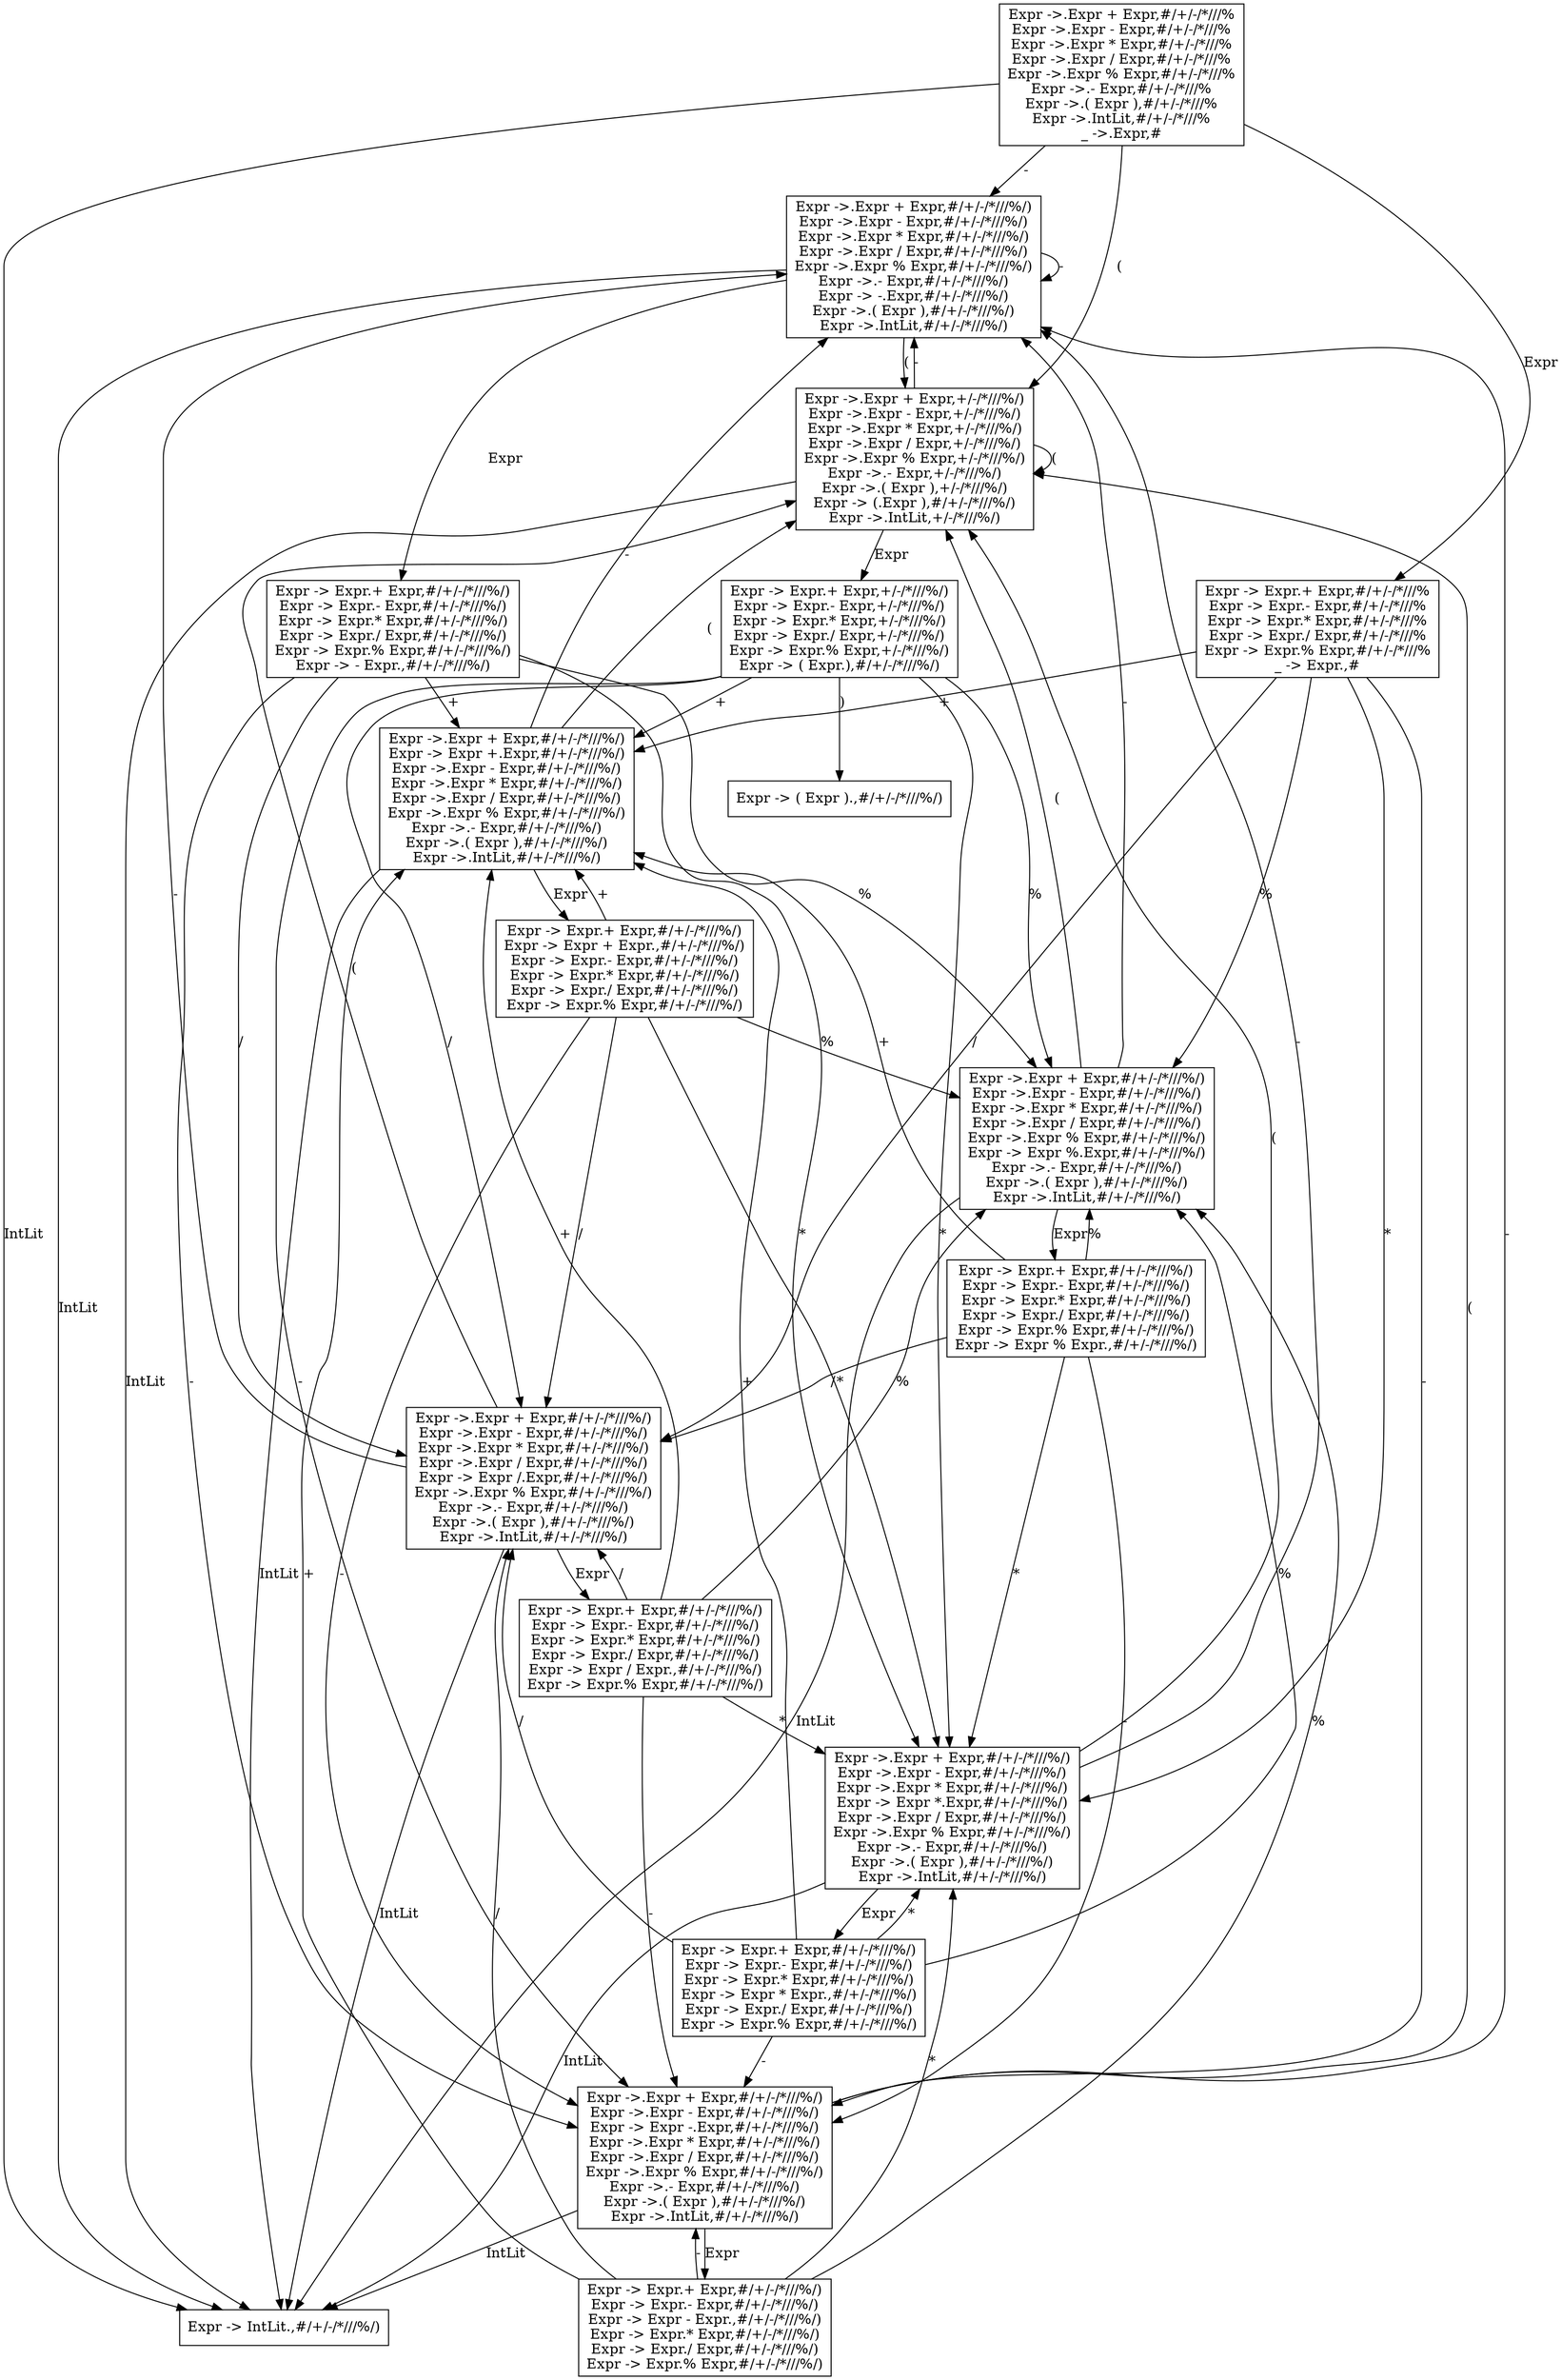 digraph {
0 -> 1 [label="-"];
0 -> 2 [label="("];
0 -> 3 [label="IntLit"];
0 -> 4 [label="Expr"];
0[shape=box, label="Expr ->.Expr + Expr,#/+/-/*///%\nExpr ->.Expr - Expr,#/+/-/*///%\nExpr ->.Expr * Expr,#/+/-/*///%\nExpr ->.Expr / Expr,#/+/-/*///%\nExpr ->.Expr % Expr,#/+/-/*///%\nExpr ->.- Expr,#/+/-/*///%\nExpr ->.( Expr ),#/+/-/*///%\nExpr ->.IntLit,#/+/-/*///%\n_ ->.Expr,#"]
1 -> 1 [label="-"];
1 -> 2 [label="("];
1 -> 3 [label="IntLit"];
1 -> 5 [label="Expr"];
1[shape=box, label="Expr ->.Expr + Expr,#/+/-/*///%/)\nExpr ->.Expr - Expr,#/+/-/*///%/)\nExpr ->.Expr * Expr,#/+/-/*///%/)\nExpr ->.Expr / Expr,#/+/-/*///%/)\nExpr ->.Expr % Expr,#/+/-/*///%/)\nExpr ->.- Expr,#/+/-/*///%/)\nExpr -> -.Expr,#/+/-/*///%/)\nExpr ->.( Expr ),#/+/-/*///%/)\nExpr ->.IntLit,#/+/-/*///%/)"]
2 -> 1 [label="-"];
2 -> 2 [label="("];
2 -> 3 [label="IntLit"];
2 -> 6 [label="Expr"];
2[shape=box, label="Expr ->.Expr + Expr,+/-/*///%/)\nExpr ->.Expr - Expr,+/-/*///%/)\nExpr ->.Expr * Expr,+/-/*///%/)\nExpr ->.Expr / Expr,+/-/*///%/)\nExpr ->.Expr % Expr,+/-/*///%/)\nExpr ->.- Expr,+/-/*///%/)\nExpr ->.( Expr ),+/-/*///%/)\nExpr -> (.Expr ),#/+/-/*///%/)\nExpr ->.IntLit,+/-/*///%/)"]
3[shape=box, label="Expr -> IntLit.,#/+/-/*///%/)"]
4 -> 7 [label="+"];
4 -> 8 [label="-"];
4 -> 9 [label="*"];
4 -> 10 [label="/"];
4 -> 11 [label="%"];
4[shape=box, label="Expr -> Expr.+ Expr,#/+/-/*///%\nExpr -> Expr.- Expr,#/+/-/*///%\nExpr -> Expr.* Expr,#/+/-/*///%\nExpr -> Expr./ Expr,#/+/-/*///%\nExpr -> Expr.% Expr,#/+/-/*///%\n_ -> Expr.,#"]
5 -> 7 [label="+"];
5 -> 8 [label="-"];
5 -> 9 [label="*"];
5 -> 10 [label="/"];
5 -> 11 [label="%"];
5[shape=box, label="Expr -> Expr.+ Expr,#/+/-/*///%/)\nExpr -> Expr.- Expr,#/+/-/*///%/)\nExpr -> Expr.* Expr,#/+/-/*///%/)\nExpr -> Expr./ Expr,#/+/-/*///%/)\nExpr -> Expr.% Expr,#/+/-/*///%/)\nExpr -> - Expr.,#/+/-/*///%/)"]
6 -> 7 [label="+"];
6 -> 8 [label="-"];
6 -> 9 [label="*"];
6 -> 10 [label="/"];
6 -> 11 [label="%"];
6 -> 12 [label=")"];
6[shape=box, label="Expr -> Expr.+ Expr,+/-/*///%/)\nExpr -> Expr.- Expr,+/-/*///%/)\nExpr -> Expr.* Expr,+/-/*///%/)\nExpr -> Expr./ Expr,+/-/*///%/)\nExpr -> Expr.% Expr,+/-/*///%/)\nExpr -> ( Expr.),#/+/-/*///%/)"]
7 -> 1 [label="-"];
7 -> 2 [label="("];
7 -> 3 [label="IntLit"];
7 -> 13 [label="Expr"];
7[shape=box, label="Expr ->.Expr + Expr,#/+/-/*///%/)\nExpr -> Expr +.Expr,#/+/-/*///%/)\nExpr ->.Expr - Expr,#/+/-/*///%/)\nExpr ->.Expr * Expr,#/+/-/*///%/)\nExpr ->.Expr / Expr,#/+/-/*///%/)\nExpr ->.Expr % Expr,#/+/-/*///%/)\nExpr ->.- Expr,#/+/-/*///%/)\nExpr ->.( Expr ),#/+/-/*///%/)\nExpr ->.IntLit,#/+/-/*///%/)"]
8 -> 1 [label="-"];
8 -> 2 [label="("];
8 -> 3 [label="IntLit"];
8 -> 14 [label="Expr"];
8[shape=box, label="Expr ->.Expr + Expr,#/+/-/*///%/)\nExpr ->.Expr - Expr,#/+/-/*///%/)\nExpr -> Expr -.Expr,#/+/-/*///%/)\nExpr ->.Expr * Expr,#/+/-/*///%/)\nExpr ->.Expr / Expr,#/+/-/*///%/)\nExpr ->.Expr % Expr,#/+/-/*///%/)\nExpr ->.- Expr,#/+/-/*///%/)\nExpr ->.( Expr ),#/+/-/*///%/)\nExpr ->.IntLit,#/+/-/*///%/)"]
9 -> 1 [label="-"];
9 -> 2 [label="("];
9 -> 3 [label="IntLit"];
9 -> 15 [label="Expr"];
9[shape=box, label="Expr ->.Expr + Expr,#/+/-/*///%/)\nExpr ->.Expr - Expr,#/+/-/*///%/)\nExpr ->.Expr * Expr,#/+/-/*///%/)\nExpr -> Expr *.Expr,#/+/-/*///%/)\nExpr ->.Expr / Expr,#/+/-/*///%/)\nExpr ->.Expr % Expr,#/+/-/*///%/)\nExpr ->.- Expr,#/+/-/*///%/)\nExpr ->.( Expr ),#/+/-/*///%/)\nExpr ->.IntLit,#/+/-/*///%/)"]
10 -> 1 [label="-"];
10 -> 2 [label="("];
10 -> 3 [label="IntLit"];
10 -> 16 [label="Expr"];
10[shape=box, label="Expr ->.Expr + Expr,#/+/-/*///%/)\nExpr ->.Expr - Expr,#/+/-/*///%/)\nExpr ->.Expr * Expr,#/+/-/*///%/)\nExpr ->.Expr / Expr,#/+/-/*///%/)\nExpr -> Expr /.Expr,#/+/-/*///%/)\nExpr ->.Expr % Expr,#/+/-/*///%/)\nExpr ->.- Expr,#/+/-/*///%/)\nExpr ->.( Expr ),#/+/-/*///%/)\nExpr ->.IntLit,#/+/-/*///%/)"]
11 -> 1 [label="-"];
11 -> 2 [label="("];
11 -> 3 [label="IntLit"];
11 -> 17 [label="Expr"];
11[shape=box, label="Expr ->.Expr + Expr,#/+/-/*///%/)\nExpr ->.Expr - Expr,#/+/-/*///%/)\nExpr ->.Expr * Expr,#/+/-/*///%/)\nExpr ->.Expr / Expr,#/+/-/*///%/)\nExpr ->.Expr % Expr,#/+/-/*///%/)\nExpr -> Expr %.Expr,#/+/-/*///%/)\nExpr ->.- Expr,#/+/-/*///%/)\nExpr ->.( Expr ),#/+/-/*///%/)\nExpr ->.IntLit,#/+/-/*///%/)"]
12[shape=box, label="Expr -> ( Expr ).,#/+/-/*///%/)"]
13 -> 7 [label="+"];
13 -> 8 [label="-"];
13 -> 9 [label="*"];
13 -> 10 [label="/"];
13 -> 11 [label="%"];
13[shape=box, label="Expr -> Expr.+ Expr,#/+/-/*///%/)\nExpr -> Expr + Expr.,#/+/-/*///%/)\nExpr -> Expr.- Expr,#/+/-/*///%/)\nExpr -> Expr.* Expr,#/+/-/*///%/)\nExpr -> Expr./ Expr,#/+/-/*///%/)\nExpr -> Expr.% Expr,#/+/-/*///%/)"]
14 -> 7 [label="+"];
14 -> 8 [label="-"];
14 -> 9 [label="*"];
14 -> 10 [label="/"];
14 -> 11 [label="%"];
14[shape=box, label="Expr -> Expr.+ Expr,#/+/-/*///%/)\nExpr -> Expr.- Expr,#/+/-/*///%/)\nExpr -> Expr - Expr.,#/+/-/*///%/)\nExpr -> Expr.* Expr,#/+/-/*///%/)\nExpr -> Expr./ Expr,#/+/-/*///%/)\nExpr -> Expr.% Expr,#/+/-/*///%/)"]
15 -> 7 [label="+"];
15 -> 8 [label="-"];
15 -> 9 [label="*"];
15 -> 10 [label="/"];
15 -> 11 [label="%"];
15[shape=box, label="Expr -> Expr.+ Expr,#/+/-/*///%/)\nExpr -> Expr.- Expr,#/+/-/*///%/)\nExpr -> Expr.* Expr,#/+/-/*///%/)\nExpr -> Expr * Expr.,#/+/-/*///%/)\nExpr -> Expr./ Expr,#/+/-/*///%/)\nExpr -> Expr.% Expr,#/+/-/*///%/)"]
16 -> 7 [label="+"];
16 -> 8 [label="-"];
16 -> 9 [label="*"];
16 -> 10 [label="/"];
16 -> 11 [label="%"];
16[shape=box, label="Expr -> Expr.+ Expr,#/+/-/*///%/)\nExpr -> Expr.- Expr,#/+/-/*///%/)\nExpr -> Expr.* Expr,#/+/-/*///%/)\nExpr -> Expr./ Expr,#/+/-/*///%/)\nExpr -> Expr / Expr.,#/+/-/*///%/)\nExpr -> Expr.% Expr,#/+/-/*///%/)"]
17 -> 7 [label="+"];
17 -> 8 [label="-"];
17 -> 9 [label="*"];
17 -> 10 [label="/"];
17 -> 11 [label="%"];
17[shape=box, label="Expr -> Expr.+ Expr,#/+/-/*///%/)\nExpr -> Expr.- Expr,#/+/-/*///%/)\nExpr -> Expr.* Expr,#/+/-/*///%/)\nExpr -> Expr./ Expr,#/+/-/*///%/)\nExpr -> Expr.% Expr,#/+/-/*///%/)\nExpr -> Expr % Expr.,#/+/-/*///%/)"]
}